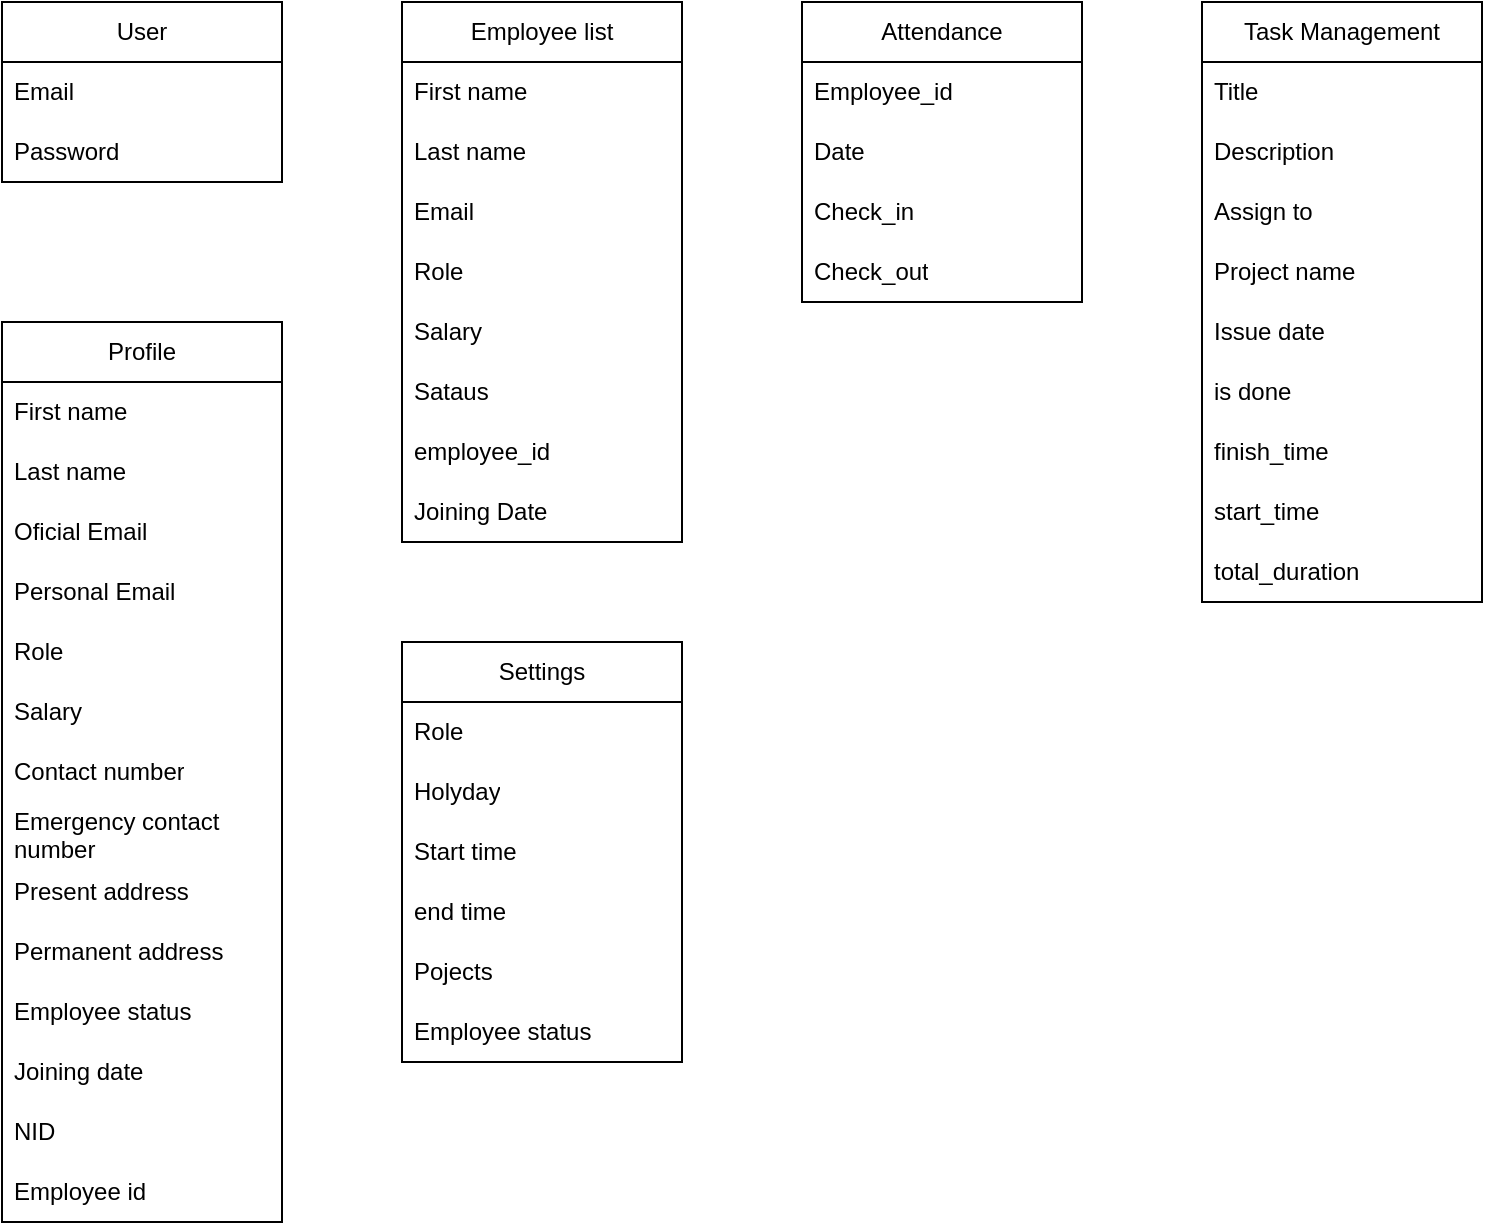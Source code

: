 <mxfile version="21.3.4" type="device">
  <diagram name="Page-1" id="dNxvpi0wfhjN2eAaZc-7">
    <mxGraphModel dx="1434" dy="764" grid="1" gridSize="10" guides="1" tooltips="1" connect="1" arrows="1" fold="1" page="1" pageScale="1" pageWidth="850" pageHeight="1100" math="0" shadow="0">
      <root>
        <mxCell id="0" />
        <mxCell id="1" parent="0" />
        <mxCell id="Xm_iUsSjkVTtMrTLGsSe-1" value="User" style="swimlane;fontStyle=0;childLayout=stackLayout;horizontal=1;startSize=30;horizontalStack=0;resizeParent=1;resizeParentMax=0;resizeLast=0;collapsible=1;marginBottom=0;whiteSpace=wrap;html=1;" parent="1" vertex="1">
          <mxGeometry x="40" y="40" width="140" height="90" as="geometry" />
        </mxCell>
        <mxCell id="Xm_iUsSjkVTtMrTLGsSe-2" value="Email" style="text;strokeColor=none;fillColor=none;align=left;verticalAlign=middle;spacingLeft=4;spacingRight=4;overflow=hidden;points=[[0,0.5],[1,0.5]];portConstraint=eastwest;rotatable=0;whiteSpace=wrap;html=1;" parent="Xm_iUsSjkVTtMrTLGsSe-1" vertex="1">
          <mxGeometry y="30" width="140" height="30" as="geometry" />
        </mxCell>
        <mxCell id="Xm_iUsSjkVTtMrTLGsSe-3" value="Password" style="text;strokeColor=none;fillColor=none;align=left;verticalAlign=middle;spacingLeft=4;spacingRight=4;overflow=hidden;points=[[0,0.5],[1,0.5]];portConstraint=eastwest;rotatable=0;whiteSpace=wrap;html=1;" parent="Xm_iUsSjkVTtMrTLGsSe-1" vertex="1">
          <mxGeometry y="60" width="140" height="30" as="geometry" />
        </mxCell>
        <mxCell id="Xm_iUsSjkVTtMrTLGsSe-5" value="Employee list" style="swimlane;fontStyle=0;childLayout=stackLayout;horizontal=1;startSize=30;horizontalStack=0;resizeParent=1;resizeParentMax=0;resizeLast=0;collapsible=1;marginBottom=0;whiteSpace=wrap;html=1;" parent="1" vertex="1">
          <mxGeometry x="240" y="40" width="140" height="270" as="geometry" />
        </mxCell>
        <mxCell id="Xm_iUsSjkVTtMrTLGsSe-6" value="First name" style="text;strokeColor=none;fillColor=none;align=left;verticalAlign=middle;spacingLeft=4;spacingRight=4;overflow=hidden;points=[[0,0.5],[1,0.5]];portConstraint=eastwest;rotatable=0;whiteSpace=wrap;html=1;" parent="Xm_iUsSjkVTtMrTLGsSe-5" vertex="1">
          <mxGeometry y="30" width="140" height="30" as="geometry" />
        </mxCell>
        <mxCell id="Xm_iUsSjkVTtMrTLGsSe-7" value="Last name" style="text;strokeColor=none;fillColor=none;align=left;verticalAlign=middle;spacingLeft=4;spacingRight=4;overflow=hidden;points=[[0,0.5],[1,0.5]];portConstraint=eastwest;rotatable=0;whiteSpace=wrap;html=1;" parent="Xm_iUsSjkVTtMrTLGsSe-5" vertex="1">
          <mxGeometry y="60" width="140" height="30" as="geometry" />
        </mxCell>
        <mxCell id="Xm_iUsSjkVTtMrTLGsSe-8" value="Email" style="text;strokeColor=none;fillColor=none;align=left;verticalAlign=middle;spacingLeft=4;spacingRight=4;overflow=hidden;points=[[0,0.5],[1,0.5]];portConstraint=eastwest;rotatable=0;whiteSpace=wrap;html=1;" parent="Xm_iUsSjkVTtMrTLGsSe-5" vertex="1">
          <mxGeometry y="90" width="140" height="30" as="geometry" />
        </mxCell>
        <mxCell id="Xm_iUsSjkVTtMrTLGsSe-40" value="Role" style="text;strokeColor=none;fillColor=none;align=left;verticalAlign=middle;spacingLeft=4;spacingRight=4;overflow=hidden;points=[[0,0.5],[1,0.5]];portConstraint=eastwest;rotatable=0;whiteSpace=wrap;html=1;" parent="Xm_iUsSjkVTtMrTLGsSe-5" vertex="1">
          <mxGeometry y="120" width="140" height="30" as="geometry" />
        </mxCell>
        <mxCell id="Xm_iUsSjkVTtMrTLGsSe-42" value="Salary" style="text;strokeColor=none;fillColor=none;align=left;verticalAlign=middle;spacingLeft=4;spacingRight=4;overflow=hidden;points=[[0,0.5],[1,0.5]];portConstraint=eastwest;rotatable=0;whiteSpace=wrap;html=1;" parent="Xm_iUsSjkVTtMrTLGsSe-5" vertex="1">
          <mxGeometry y="150" width="140" height="30" as="geometry" />
        </mxCell>
        <mxCell id="Xm_iUsSjkVTtMrTLGsSe-9" value="Sataus" style="text;strokeColor=none;fillColor=none;align=left;verticalAlign=middle;spacingLeft=4;spacingRight=4;overflow=hidden;points=[[0,0.5],[1,0.5]];portConstraint=eastwest;rotatable=0;whiteSpace=wrap;html=1;" parent="Xm_iUsSjkVTtMrTLGsSe-5" vertex="1">
          <mxGeometry y="180" width="140" height="30" as="geometry" />
        </mxCell>
        <mxCell id="BkQegilP-HvKzyLwDDDg-1" value="employee_id" style="text;strokeColor=none;fillColor=none;align=left;verticalAlign=middle;spacingLeft=4;spacingRight=4;overflow=hidden;points=[[0,0.5],[1,0.5]];portConstraint=eastwest;rotatable=0;whiteSpace=wrap;html=1;" parent="Xm_iUsSjkVTtMrTLGsSe-5" vertex="1">
          <mxGeometry y="210" width="140" height="30" as="geometry" />
        </mxCell>
        <mxCell id="1KVp05Ntxyk2cDT72iXH-1" value="Joining Date" style="text;strokeColor=none;fillColor=none;align=left;verticalAlign=middle;spacingLeft=4;spacingRight=4;overflow=hidden;points=[[0,0.5],[1,0.5]];portConstraint=eastwest;rotatable=0;whiteSpace=wrap;html=1;" parent="Xm_iUsSjkVTtMrTLGsSe-5" vertex="1">
          <mxGeometry y="240" width="140" height="30" as="geometry" />
        </mxCell>
        <mxCell id="Xm_iUsSjkVTtMrTLGsSe-10" value="Attendance" style="swimlane;fontStyle=0;childLayout=stackLayout;horizontal=1;startSize=30;horizontalStack=0;resizeParent=1;resizeParentMax=0;resizeLast=0;collapsible=1;marginBottom=0;whiteSpace=wrap;html=1;" parent="1" vertex="1">
          <mxGeometry x="440" y="40" width="140" height="150" as="geometry" />
        </mxCell>
        <mxCell id="Xm_iUsSjkVTtMrTLGsSe-11" value="Employee_id" style="text;strokeColor=none;fillColor=none;align=left;verticalAlign=middle;spacingLeft=4;spacingRight=4;overflow=hidden;points=[[0,0.5],[1,0.5]];portConstraint=eastwest;rotatable=0;whiteSpace=wrap;html=1;" parent="Xm_iUsSjkVTtMrTLGsSe-10" vertex="1">
          <mxGeometry y="30" width="140" height="30" as="geometry" />
        </mxCell>
        <mxCell id="Xm_iUsSjkVTtMrTLGsSe-12" value="Date" style="text;strokeColor=none;fillColor=none;align=left;verticalAlign=middle;spacingLeft=4;spacingRight=4;overflow=hidden;points=[[0,0.5],[1,0.5]];portConstraint=eastwest;rotatable=0;whiteSpace=wrap;html=1;" parent="Xm_iUsSjkVTtMrTLGsSe-10" vertex="1">
          <mxGeometry y="60" width="140" height="30" as="geometry" />
        </mxCell>
        <mxCell id="Xm_iUsSjkVTtMrTLGsSe-13" value="Check_in" style="text;strokeColor=none;fillColor=none;align=left;verticalAlign=middle;spacingLeft=4;spacingRight=4;overflow=hidden;points=[[0,0.5],[1,0.5]];portConstraint=eastwest;rotatable=0;whiteSpace=wrap;html=1;" parent="Xm_iUsSjkVTtMrTLGsSe-10" vertex="1">
          <mxGeometry y="90" width="140" height="30" as="geometry" />
        </mxCell>
        <mxCell id="Xm_iUsSjkVTtMrTLGsSe-14" value="Check_out" style="text;strokeColor=none;fillColor=none;align=left;verticalAlign=middle;spacingLeft=4;spacingRight=4;overflow=hidden;points=[[0,0.5],[1,0.5]];portConstraint=eastwest;rotatable=0;whiteSpace=wrap;html=1;" parent="Xm_iUsSjkVTtMrTLGsSe-10" vertex="1">
          <mxGeometry y="120" width="140" height="30" as="geometry" />
        </mxCell>
        <mxCell id="Xm_iUsSjkVTtMrTLGsSe-16" value="Task Management" style="swimlane;fontStyle=0;childLayout=stackLayout;horizontal=1;startSize=30;horizontalStack=0;resizeParent=1;resizeParentMax=0;resizeLast=0;collapsible=1;marginBottom=0;whiteSpace=wrap;html=1;" parent="1" vertex="1">
          <mxGeometry x="640" y="40" width="140" height="300" as="geometry" />
        </mxCell>
        <mxCell id="Xm_iUsSjkVTtMrTLGsSe-17" value="Title" style="text;strokeColor=none;fillColor=none;align=left;verticalAlign=middle;spacingLeft=4;spacingRight=4;overflow=hidden;points=[[0,0.5],[1,0.5]];portConstraint=eastwest;rotatable=0;whiteSpace=wrap;html=1;" parent="Xm_iUsSjkVTtMrTLGsSe-16" vertex="1">
          <mxGeometry y="30" width="140" height="30" as="geometry" />
        </mxCell>
        <mxCell id="Xm_iUsSjkVTtMrTLGsSe-18" value="Description" style="text;strokeColor=none;fillColor=none;align=left;verticalAlign=middle;spacingLeft=4;spacingRight=4;overflow=hidden;points=[[0,0.5],[1,0.5]];portConstraint=eastwest;rotatable=0;whiteSpace=wrap;html=1;" parent="Xm_iUsSjkVTtMrTLGsSe-16" vertex="1">
          <mxGeometry y="60" width="140" height="30" as="geometry" />
        </mxCell>
        <mxCell id="Xm_iUsSjkVTtMrTLGsSe-19" value="Assign to" style="text;strokeColor=none;fillColor=none;align=left;verticalAlign=middle;spacingLeft=4;spacingRight=4;overflow=hidden;points=[[0,0.5],[1,0.5]];portConstraint=eastwest;rotatable=0;whiteSpace=wrap;html=1;" parent="Xm_iUsSjkVTtMrTLGsSe-16" vertex="1">
          <mxGeometry y="90" width="140" height="30" as="geometry" />
        </mxCell>
        <mxCell id="Xm_iUsSjkVTtMrTLGsSe-20" value="Project name" style="text;strokeColor=none;fillColor=none;align=left;verticalAlign=middle;spacingLeft=4;spacingRight=4;overflow=hidden;points=[[0,0.5],[1,0.5]];portConstraint=eastwest;rotatable=0;whiteSpace=wrap;html=1;" parent="Xm_iUsSjkVTtMrTLGsSe-16" vertex="1">
          <mxGeometry y="120" width="140" height="30" as="geometry" />
        </mxCell>
        <mxCell id="Xm_iUsSjkVTtMrTLGsSe-21" value="Issue date" style="text;strokeColor=none;fillColor=none;align=left;verticalAlign=middle;spacingLeft=4;spacingRight=4;overflow=hidden;points=[[0,0.5],[1,0.5]];portConstraint=eastwest;rotatable=0;whiteSpace=wrap;html=1;" parent="Xm_iUsSjkVTtMrTLGsSe-16" vertex="1">
          <mxGeometry y="150" width="140" height="30" as="geometry" />
        </mxCell>
        <mxCell id="Xm_iUsSjkVTtMrTLGsSe-22" value="is done" style="text;strokeColor=none;fillColor=none;align=left;verticalAlign=middle;spacingLeft=4;spacingRight=4;overflow=hidden;points=[[0,0.5],[1,0.5]];portConstraint=eastwest;rotatable=0;whiteSpace=wrap;html=1;" parent="Xm_iUsSjkVTtMrTLGsSe-16" vertex="1">
          <mxGeometry y="180" width="140" height="30" as="geometry" />
        </mxCell>
        <mxCell id="Xm_iUsSjkVTtMrTLGsSe-44" value="finish_time" style="text;strokeColor=none;fillColor=none;align=left;verticalAlign=middle;spacingLeft=4;spacingRight=4;overflow=hidden;points=[[0,0.5],[1,0.5]];portConstraint=eastwest;rotatable=0;whiteSpace=wrap;html=1;" parent="Xm_iUsSjkVTtMrTLGsSe-16" vertex="1">
          <mxGeometry y="210" width="140" height="30" as="geometry" />
        </mxCell>
        <mxCell id="Xm_iUsSjkVTtMrTLGsSe-45" value="start_time" style="text;strokeColor=none;fillColor=none;align=left;verticalAlign=middle;spacingLeft=4;spacingRight=4;overflow=hidden;points=[[0,0.5],[1,0.5]];portConstraint=eastwest;rotatable=0;whiteSpace=wrap;html=1;" parent="Xm_iUsSjkVTtMrTLGsSe-16" vertex="1">
          <mxGeometry y="240" width="140" height="30" as="geometry" />
        </mxCell>
        <mxCell id="Xm_iUsSjkVTtMrTLGsSe-46" value="total_duration" style="text;strokeColor=none;fillColor=none;align=left;verticalAlign=middle;spacingLeft=4;spacingRight=4;overflow=hidden;points=[[0,0.5],[1,0.5]];portConstraint=eastwest;rotatable=0;whiteSpace=wrap;html=1;" parent="Xm_iUsSjkVTtMrTLGsSe-16" vertex="1">
          <mxGeometry y="270" width="140" height="30" as="geometry" />
        </mxCell>
        <mxCell id="Xm_iUsSjkVTtMrTLGsSe-23" value="Profile" style="swimlane;fontStyle=0;childLayout=stackLayout;horizontal=1;startSize=30;horizontalStack=0;resizeParent=1;resizeParentMax=0;resizeLast=0;collapsible=1;marginBottom=0;whiteSpace=wrap;html=1;" parent="1" vertex="1">
          <mxGeometry x="40" y="200" width="140" height="450" as="geometry" />
        </mxCell>
        <mxCell id="Xm_iUsSjkVTtMrTLGsSe-24" value="First name" style="text;strokeColor=none;fillColor=none;align=left;verticalAlign=middle;spacingLeft=4;spacingRight=4;overflow=hidden;points=[[0,0.5],[1,0.5]];portConstraint=eastwest;rotatable=0;whiteSpace=wrap;html=1;" parent="Xm_iUsSjkVTtMrTLGsSe-23" vertex="1">
          <mxGeometry y="30" width="140" height="30" as="geometry" />
        </mxCell>
        <mxCell id="Xm_iUsSjkVTtMrTLGsSe-26" value="Last name" style="text;strokeColor=none;fillColor=none;align=left;verticalAlign=middle;spacingLeft=4;spacingRight=4;overflow=hidden;points=[[0,0.5],[1,0.5]];portConstraint=eastwest;rotatable=0;whiteSpace=wrap;html=1;" parent="Xm_iUsSjkVTtMrTLGsSe-23" vertex="1">
          <mxGeometry y="60" width="140" height="30" as="geometry" />
        </mxCell>
        <mxCell id="i8DzjmUaU0m7n3FfYh8s-14" value="Oficial Email" style="text;strokeColor=none;fillColor=none;align=left;verticalAlign=middle;spacingLeft=4;spacingRight=4;overflow=hidden;points=[[0,0.5],[1,0.5]];portConstraint=eastwest;rotatable=0;whiteSpace=wrap;html=1;" parent="Xm_iUsSjkVTtMrTLGsSe-23" vertex="1">
          <mxGeometry y="90" width="140" height="30" as="geometry" />
        </mxCell>
        <mxCell id="Xm_iUsSjkVTtMrTLGsSe-28" value="Personal Email" style="text;strokeColor=none;fillColor=none;align=left;verticalAlign=middle;spacingLeft=4;spacingRight=4;overflow=hidden;points=[[0,0.5],[1,0.5]];portConstraint=eastwest;rotatable=0;whiteSpace=wrap;html=1;" parent="Xm_iUsSjkVTtMrTLGsSe-23" vertex="1">
          <mxGeometry y="120" width="140" height="30" as="geometry" />
        </mxCell>
        <mxCell id="i8DzjmUaU0m7n3FfYh8s-5" value="Role" style="text;strokeColor=none;fillColor=none;align=left;verticalAlign=middle;spacingLeft=4;spacingRight=4;overflow=hidden;points=[[0,0.5],[1,0.5]];portConstraint=eastwest;rotatable=0;whiteSpace=wrap;html=1;" parent="Xm_iUsSjkVTtMrTLGsSe-23" vertex="1">
          <mxGeometry y="150" width="140" height="30" as="geometry" />
        </mxCell>
        <mxCell id="i8DzjmUaU0m7n3FfYh8s-6" value="Salary" style="text;strokeColor=none;fillColor=none;align=left;verticalAlign=middle;spacingLeft=4;spacingRight=4;overflow=hidden;points=[[0,0.5],[1,0.5]];portConstraint=eastwest;rotatable=0;whiteSpace=wrap;html=1;" parent="Xm_iUsSjkVTtMrTLGsSe-23" vertex="1">
          <mxGeometry y="180" width="140" height="30" as="geometry" />
        </mxCell>
        <mxCell id="i8DzjmUaU0m7n3FfYh8s-7" value="Contact number" style="text;strokeColor=none;fillColor=none;align=left;verticalAlign=middle;spacingLeft=4;spacingRight=4;overflow=hidden;points=[[0,0.5],[1,0.5]];portConstraint=eastwest;rotatable=0;whiteSpace=wrap;html=1;" parent="Xm_iUsSjkVTtMrTLGsSe-23" vertex="1">
          <mxGeometry y="210" width="140" height="30" as="geometry" />
        </mxCell>
        <mxCell id="i8DzjmUaU0m7n3FfYh8s-8" value="Emergency contact number" style="text;strokeColor=none;fillColor=none;align=left;verticalAlign=middle;spacingLeft=4;spacingRight=4;overflow=hidden;points=[[0,0.5],[1,0.5]];portConstraint=eastwest;rotatable=0;whiteSpace=wrap;html=1;" parent="Xm_iUsSjkVTtMrTLGsSe-23" vertex="1">
          <mxGeometry y="240" width="140" height="30" as="geometry" />
        </mxCell>
        <mxCell id="i8DzjmUaU0m7n3FfYh8s-9" value="Present address" style="text;strokeColor=none;fillColor=none;align=left;verticalAlign=middle;spacingLeft=4;spacingRight=4;overflow=hidden;points=[[0,0.5],[1,0.5]];portConstraint=eastwest;rotatable=0;whiteSpace=wrap;html=1;" parent="Xm_iUsSjkVTtMrTLGsSe-23" vertex="1">
          <mxGeometry y="270" width="140" height="30" as="geometry" />
        </mxCell>
        <mxCell id="i8DzjmUaU0m7n3FfYh8s-10" value="Permanent address" style="text;strokeColor=none;fillColor=none;align=left;verticalAlign=middle;spacingLeft=4;spacingRight=4;overflow=hidden;points=[[0,0.5],[1,0.5]];portConstraint=eastwest;rotatable=0;whiteSpace=wrap;html=1;" parent="Xm_iUsSjkVTtMrTLGsSe-23" vertex="1">
          <mxGeometry y="300" width="140" height="30" as="geometry" />
        </mxCell>
        <mxCell id="i8DzjmUaU0m7n3FfYh8s-11" value="Employee status" style="text;strokeColor=none;fillColor=none;align=left;verticalAlign=middle;spacingLeft=4;spacingRight=4;overflow=hidden;points=[[0,0.5],[1,0.5]];portConstraint=eastwest;rotatable=0;whiteSpace=wrap;html=1;" parent="Xm_iUsSjkVTtMrTLGsSe-23" vertex="1">
          <mxGeometry y="330" width="140" height="30" as="geometry" />
        </mxCell>
        <mxCell id="i8DzjmUaU0m7n3FfYh8s-15" value="Joining date" style="text;strokeColor=none;fillColor=none;align=left;verticalAlign=middle;spacingLeft=4;spacingRight=4;overflow=hidden;points=[[0,0.5],[1,0.5]];portConstraint=eastwest;rotatable=0;whiteSpace=wrap;html=1;" parent="Xm_iUsSjkVTtMrTLGsSe-23" vertex="1">
          <mxGeometry y="360" width="140" height="30" as="geometry" />
        </mxCell>
        <mxCell id="i8DzjmUaU0m7n3FfYh8s-12" value="NID" style="text;strokeColor=none;fillColor=none;align=left;verticalAlign=middle;spacingLeft=4;spacingRight=4;overflow=hidden;points=[[0,0.5],[1,0.5]];portConstraint=eastwest;rotatable=0;whiteSpace=wrap;html=1;" parent="Xm_iUsSjkVTtMrTLGsSe-23" vertex="1">
          <mxGeometry y="390" width="140" height="30" as="geometry" />
        </mxCell>
        <mxCell id="i8DzjmUaU0m7n3FfYh8s-16" value="Employee id" style="text;strokeColor=none;fillColor=none;align=left;verticalAlign=middle;spacingLeft=4;spacingRight=4;overflow=hidden;points=[[0,0.5],[1,0.5]];portConstraint=eastwest;rotatable=0;whiteSpace=wrap;html=1;" parent="Xm_iUsSjkVTtMrTLGsSe-23" vertex="1">
          <mxGeometry y="420" width="140" height="30" as="geometry" />
        </mxCell>
        <mxCell id="Xm_iUsSjkVTtMrTLGsSe-30" value="Settings" style="swimlane;fontStyle=0;childLayout=stackLayout;horizontal=1;startSize=30;horizontalStack=0;resizeParent=1;resizeParentMax=0;resizeLast=0;collapsible=1;marginBottom=0;whiteSpace=wrap;html=1;" parent="1" vertex="1">
          <mxGeometry x="240" y="360" width="140" height="210" as="geometry" />
        </mxCell>
        <mxCell id="Xm_iUsSjkVTtMrTLGsSe-31" value="Role" style="text;strokeColor=none;fillColor=none;align=left;verticalAlign=middle;spacingLeft=4;spacingRight=4;overflow=hidden;points=[[0,0.5],[1,0.5]];portConstraint=eastwest;rotatable=0;whiteSpace=wrap;html=1;" parent="Xm_iUsSjkVTtMrTLGsSe-30" vertex="1">
          <mxGeometry y="30" width="140" height="30" as="geometry" />
        </mxCell>
        <mxCell id="Xm_iUsSjkVTtMrTLGsSe-32" value="Holyday" style="text;strokeColor=none;fillColor=none;align=left;verticalAlign=middle;spacingLeft=4;spacingRight=4;overflow=hidden;points=[[0,0.5],[1,0.5]];portConstraint=eastwest;rotatable=0;whiteSpace=wrap;html=1;" parent="Xm_iUsSjkVTtMrTLGsSe-30" vertex="1">
          <mxGeometry y="60" width="140" height="30" as="geometry" />
        </mxCell>
        <mxCell id="Xm_iUsSjkVTtMrTLGsSe-33" value="Start time" style="text;strokeColor=none;fillColor=none;align=left;verticalAlign=middle;spacingLeft=4;spacingRight=4;overflow=hidden;points=[[0,0.5],[1,0.5]];portConstraint=eastwest;rotatable=0;whiteSpace=wrap;html=1;" parent="Xm_iUsSjkVTtMrTLGsSe-30" vertex="1">
          <mxGeometry y="90" width="140" height="30" as="geometry" />
        </mxCell>
        <mxCell id="Xm_iUsSjkVTtMrTLGsSe-34" value="end time" style="text;strokeColor=none;fillColor=none;align=left;verticalAlign=middle;spacingLeft=4;spacingRight=4;overflow=hidden;points=[[0,0.5],[1,0.5]];portConstraint=eastwest;rotatable=0;whiteSpace=wrap;html=1;" parent="Xm_iUsSjkVTtMrTLGsSe-30" vertex="1">
          <mxGeometry y="120" width="140" height="30" as="geometry" />
        </mxCell>
        <mxCell id="Xm_iUsSjkVTtMrTLGsSe-43" value="Pojects" style="text;strokeColor=none;fillColor=none;align=left;verticalAlign=middle;spacingLeft=4;spacingRight=4;overflow=hidden;points=[[0,0.5],[1,0.5]];portConstraint=eastwest;rotatable=0;whiteSpace=wrap;html=1;" parent="Xm_iUsSjkVTtMrTLGsSe-30" vertex="1">
          <mxGeometry y="150" width="140" height="30" as="geometry" />
        </mxCell>
        <mxCell id="i8DzjmUaU0m7n3FfYh8s-13" value="Employee status" style="text;strokeColor=none;fillColor=none;align=left;verticalAlign=middle;spacingLeft=4;spacingRight=4;overflow=hidden;points=[[0,0.5],[1,0.5]];portConstraint=eastwest;rotatable=0;whiteSpace=wrap;html=1;" parent="Xm_iUsSjkVTtMrTLGsSe-30" vertex="1">
          <mxGeometry y="180" width="140" height="30" as="geometry" />
        </mxCell>
      </root>
    </mxGraphModel>
  </diagram>
</mxfile>
